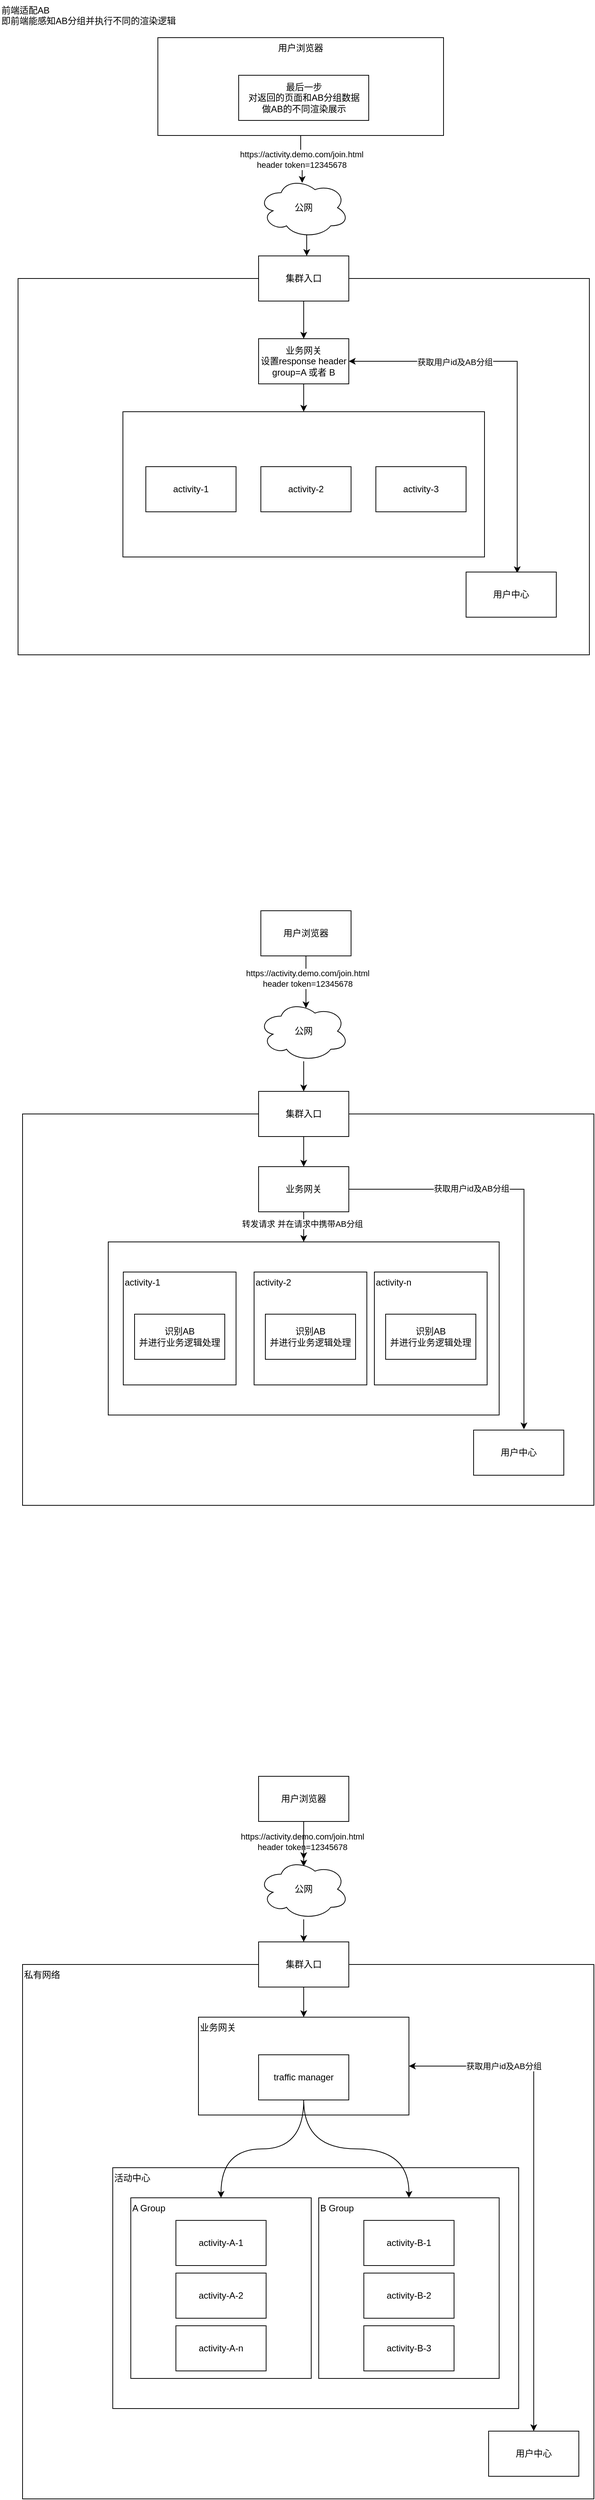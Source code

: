 <mxfile version="17.2.3" type="github">
  <diagram id="NkTXDc8hUBUXjb-TBbOY" name="第 1 页">
    <mxGraphModel dx="1426" dy="3132" grid="1" gridSize="10" guides="1" tooltips="1" connect="1" arrows="1" fold="1" page="1" pageScale="1" pageWidth="827" pageHeight="1169" math="0" shadow="0">
      <root>
        <mxCell id="0" />
        <mxCell id="1" parent="0" />
        <mxCell id="VPTVzxUfHxMfCs_0RZJk-6" value="私有网络" style="rounded=0;whiteSpace=wrap;html=1;align=left;verticalAlign=top;" vertex="1" parent="1">
          <mxGeometry x="40" y="280" width="760" height="710" as="geometry" />
        </mxCell>
        <mxCell id="VPTVzxUfHxMfCs_0RZJk-4" style="edgeStyle=orthogonalEdgeStyle;rounded=0;orthogonalLoop=1;jettySize=auto;html=1;entryX=0.5;entryY=0.125;entryDx=0;entryDy=0;entryPerimeter=0;" edge="1" parent="1" source="VPTVzxUfHxMfCs_0RZJk-1" target="VPTVzxUfHxMfCs_0RZJk-3">
          <mxGeometry relative="1" as="geometry" />
        </mxCell>
        <mxCell id="VPTVzxUfHxMfCs_0RZJk-7" value="https://activity.demo.com/join.html&lt;br&gt;header token=12345678" style="edgeLabel;html=1;align=center;verticalAlign=middle;resizable=0;points=[];" vertex="1" connectable="0" parent="VPTVzxUfHxMfCs_0RZJk-4">
          <mxGeometry x="-0.1" y="-2" relative="1" as="geometry">
            <mxPoint as="offset" />
          </mxGeometry>
        </mxCell>
        <mxCell id="VPTVzxUfHxMfCs_0RZJk-29" value="" style="edgeStyle=orthogonalEdgeStyle;curved=1;rounded=0;orthogonalLoop=1;jettySize=auto;html=1;startArrow=none;startFill=0;" edge="1" parent="1" source="VPTVzxUfHxMfCs_0RZJk-1" target="VPTVzxUfHxMfCs_0RZJk-3">
          <mxGeometry relative="1" as="geometry" />
        </mxCell>
        <mxCell id="VPTVzxUfHxMfCs_0RZJk-1" value="用户浏览器" style="rounded=0;whiteSpace=wrap;html=1;" vertex="1" parent="1">
          <mxGeometry x="354" y="30" width="120" height="60" as="geometry" />
        </mxCell>
        <mxCell id="VPTVzxUfHxMfCs_0RZJk-10" style="edgeStyle=orthogonalEdgeStyle;rounded=0;orthogonalLoop=1;jettySize=auto;html=1;" edge="1" parent="1" source="VPTVzxUfHxMfCs_0RZJk-2" target="VPTVzxUfHxMfCs_0RZJk-8">
          <mxGeometry relative="1" as="geometry" />
        </mxCell>
        <mxCell id="VPTVzxUfHxMfCs_0RZJk-2" value="集群入口" style="rounded=0;whiteSpace=wrap;html=1;" vertex="1" parent="1">
          <mxGeometry x="354" y="250" width="120" height="60" as="geometry" />
        </mxCell>
        <mxCell id="VPTVzxUfHxMfCs_0RZJk-5" style="edgeStyle=orthogonalEdgeStyle;rounded=0;orthogonalLoop=1;jettySize=auto;html=1;entryX=0.5;entryY=0;entryDx=0;entryDy=0;" edge="1" parent="1" source="VPTVzxUfHxMfCs_0RZJk-3" target="VPTVzxUfHxMfCs_0RZJk-2">
          <mxGeometry relative="1" as="geometry" />
        </mxCell>
        <mxCell id="VPTVzxUfHxMfCs_0RZJk-3" value="公网" style="ellipse;shape=cloud;whiteSpace=wrap;html=1;" vertex="1" parent="1">
          <mxGeometry x="354" y="140" width="120" height="80" as="geometry" />
        </mxCell>
        <mxCell id="VPTVzxUfHxMfCs_0RZJk-12" style="edgeStyle=orthogonalEdgeStyle;rounded=0;orthogonalLoop=1;jettySize=auto;html=1;entryX=0.5;entryY=0;entryDx=0;entryDy=0;startArrow=classic;startFill=1;exitX=1;exitY=0.5;exitDx=0;exitDy=0;" edge="1" parent="1" source="VPTVzxUfHxMfCs_0RZJk-8" target="VPTVzxUfHxMfCs_0RZJk-9">
          <mxGeometry relative="1" as="geometry">
            <Array as="points">
              <mxPoint x="720" y="415" />
            </Array>
          </mxGeometry>
        </mxCell>
        <mxCell id="VPTVzxUfHxMfCs_0RZJk-13" value="获取用户id及AB分组" style="edgeLabel;html=1;align=center;verticalAlign=middle;resizable=0;points=[];" vertex="1" connectable="0" parent="VPTVzxUfHxMfCs_0RZJk-12">
          <mxGeometry x="-0.27" y="2" relative="1" as="geometry">
            <mxPoint x="-42" y="-72" as="offset" />
          </mxGeometry>
        </mxCell>
        <mxCell id="VPTVzxUfHxMfCs_0RZJk-8" value="业务网关" style="rounded=0;whiteSpace=wrap;html=1;verticalAlign=top;align=left;" vertex="1" parent="1">
          <mxGeometry x="274" y="350" width="280" height="130" as="geometry" />
        </mxCell>
        <mxCell id="VPTVzxUfHxMfCs_0RZJk-9" value="用户中心" style="rounded=0;whiteSpace=wrap;html=1;" vertex="1" parent="1">
          <mxGeometry x="660" y="900" width="120" height="60" as="geometry" />
        </mxCell>
        <mxCell id="VPTVzxUfHxMfCs_0RZJk-14" value="活动中心" style="rounded=0;whiteSpace=wrap;html=1;align=left;verticalAlign=top;" vertex="1" parent="1">
          <mxGeometry x="160" y="550" width="540" height="320" as="geometry" />
        </mxCell>
        <mxCell id="VPTVzxUfHxMfCs_0RZJk-15" value="A Group" style="rounded=0;whiteSpace=wrap;html=1;align=left;verticalAlign=top;" vertex="1" parent="1">
          <mxGeometry x="184" y="590" width="240" height="240" as="geometry" />
        </mxCell>
        <mxCell id="VPTVzxUfHxMfCs_0RZJk-16" value="B Group" style="rounded=0;whiteSpace=wrap;html=1;verticalAlign=top;align=left;" vertex="1" parent="1">
          <mxGeometry x="434" y="590" width="240" height="240" as="geometry" />
        </mxCell>
        <mxCell id="VPTVzxUfHxMfCs_0RZJk-18" style="edgeStyle=orthogonalEdgeStyle;rounded=0;orthogonalLoop=1;jettySize=auto;html=1;entryX=0.5;entryY=0;entryDx=0;entryDy=0;startArrow=none;startFill=0;curved=1;" edge="1" parent="1" source="VPTVzxUfHxMfCs_0RZJk-17" target="VPTVzxUfHxMfCs_0RZJk-15">
          <mxGeometry relative="1" as="geometry" />
        </mxCell>
        <mxCell id="VPTVzxUfHxMfCs_0RZJk-19" style="edgeStyle=orthogonalEdgeStyle;curved=1;rounded=0;orthogonalLoop=1;jettySize=auto;html=1;entryX=0.5;entryY=0;entryDx=0;entryDy=0;startArrow=none;startFill=0;" edge="1" parent="1" source="VPTVzxUfHxMfCs_0RZJk-17" target="VPTVzxUfHxMfCs_0RZJk-16">
          <mxGeometry relative="1" as="geometry" />
        </mxCell>
        <mxCell id="VPTVzxUfHxMfCs_0RZJk-17" value="traffic manager" style="rounded=0;whiteSpace=wrap;html=1;" vertex="1" parent="1">
          <mxGeometry x="354" y="400" width="120" height="60" as="geometry" />
        </mxCell>
        <mxCell id="VPTVzxUfHxMfCs_0RZJk-20" value="activity-A-1" style="rounded=0;whiteSpace=wrap;html=1;" vertex="1" parent="1">
          <mxGeometry x="244" y="620" width="120" height="60" as="geometry" />
        </mxCell>
        <mxCell id="VPTVzxUfHxMfCs_0RZJk-21" value="activity-A-2" style="rounded=0;whiteSpace=wrap;html=1;" vertex="1" parent="1">
          <mxGeometry x="244" y="690" width="120" height="60" as="geometry" />
        </mxCell>
        <mxCell id="VPTVzxUfHxMfCs_0RZJk-22" value="activity-A-n" style="rounded=0;whiteSpace=wrap;html=1;" vertex="1" parent="1">
          <mxGeometry x="244" y="760" width="120" height="60" as="geometry" />
        </mxCell>
        <mxCell id="VPTVzxUfHxMfCs_0RZJk-23" value="activity-B-1" style="rounded=0;whiteSpace=wrap;html=1;" vertex="1" parent="1">
          <mxGeometry x="494" y="620" width="120" height="60" as="geometry" />
        </mxCell>
        <mxCell id="VPTVzxUfHxMfCs_0RZJk-24" value="activity-B-2" style="rounded=0;whiteSpace=wrap;html=1;" vertex="1" parent="1">
          <mxGeometry x="494" y="690" width="120" height="60" as="geometry" />
        </mxCell>
        <mxCell id="VPTVzxUfHxMfCs_0RZJk-25" value="activity-B-3" style="rounded=0;whiteSpace=wrap;html=1;" vertex="1" parent="1">
          <mxGeometry x="494" y="760" width="120" height="60" as="geometry" />
        </mxCell>
        <mxCell id="VPTVzxUfHxMfCs_0RZJk-30" style="edgeStyle=orthogonalEdgeStyle;curved=1;rounded=0;orthogonalLoop=1;jettySize=auto;html=1;entryX=0.525;entryY=0.119;entryDx=0;entryDy=0;entryPerimeter=0;startArrow=none;startFill=0;" edge="1" parent="1" source="VPTVzxUfHxMfCs_0RZJk-26" target="VPTVzxUfHxMfCs_0RZJk-27">
          <mxGeometry relative="1" as="geometry" />
        </mxCell>
        <mxCell id="VPTVzxUfHxMfCs_0RZJk-31" value="https://activity.demo.com/join.html&lt;br&gt;header token=12345678" style="edgeLabel;html=1;align=center;verticalAlign=middle;resizable=0;points=[];" vertex="1" connectable="0" parent="VPTVzxUfHxMfCs_0RZJk-30">
          <mxGeometry x="-0.162" y="2" relative="1" as="geometry">
            <mxPoint y="1" as="offset" />
          </mxGeometry>
        </mxCell>
        <mxCell id="VPTVzxUfHxMfCs_0RZJk-26" value="用户浏览器" style="rounded=0;whiteSpace=wrap;html=1;" vertex="1" parent="1">
          <mxGeometry x="357" y="-1120" width="120" height="60" as="geometry" />
        </mxCell>
        <mxCell id="VPTVzxUfHxMfCs_0RZJk-33" style="edgeStyle=orthogonalEdgeStyle;curved=1;rounded=0;orthogonalLoop=1;jettySize=auto;html=1;entryX=0.5;entryY=0;entryDx=0;entryDy=0;startArrow=none;startFill=0;" edge="1" parent="1" source="VPTVzxUfHxMfCs_0RZJk-27" target="VPTVzxUfHxMfCs_0RZJk-32">
          <mxGeometry relative="1" as="geometry" />
        </mxCell>
        <mxCell id="VPTVzxUfHxMfCs_0RZJk-27" value="公网" style="ellipse;shape=cloud;whiteSpace=wrap;html=1;" vertex="1" parent="1">
          <mxGeometry x="354" y="-1000" width="120" height="80" as="geometry" />
        </mxCell>
        <mxCell id="VPTVzxUfHxMfCs_0RZJk-28" value="" style="rounded=0;whiteSpace=wrap;html=1;" vertex="1" parent="1">
          <mxGeometry x="40" y="-850" width="760" height="520" as="geometry" />
        </mxCell>
        <mxCell id="VPTVzxUfHxMfCs_0RZJk-38" style="edgeStyle=orthogonalEdgeStyle;rounded=0;orthogonalLoop=1;jettySize=auto;html=1;entryX=0.5;entryY=0;entryDx=0;entryDy=0;startArrow=none;startFill=0;" edge="1" parent="1" source="VPTVzxUfHxMfCs_0RZJk-32" target="VPTVzxUfHxMfCs_0RZJk-34">
          <mxGeometry relative="1" as="geometry" />
        </mxCell>
        <mxCell id="VPTVzxUfHxMfCs_0RZJk-32" value="集群入口" style="rounded=0;whiteSpace=wrap;html=1;" vertex="1" parent="1">
          <mxGeometry x="354" y="-880" width="120" height="60" as="geometry" />
        </mxCell>
        <mxCell id="VPTVzxUfHxMfCs_0RZJk-36" style="edgeStyle=orthogonalEdgeStyle;rounded=0;orthogonalLoop=1;jettySize=auto;html=1;entryX=0.558;entryY=-0.017;entryDx=0;entryDy=0;entryPerimeter=0;startArrow=none;startFill=0;" edge="1" parent="1" source="VPTVzxUfHxMfCs_0RZJk-34" target="VPTVzxUfHxMfCs_0RZJk-35">
          <mxGeometry relative="1" as="geometry" />
        </mxCell>
        <mxCell id="VPTVzxUfHxMfCs_0RZJk-37" value="获取用户id及AB分组" style="edgeLabel;html=1;align=center;verticalAlign=middle;resizable=0;points=[];" vertex="1" connectable="0" parent="VPTVzxUfHxMfCs_0RZJk-36">
          <mxGeometry x="-0.409" y="1" relative="1" as="geometry">
            <mxPoint as="offset" />
          </mxGeometry>
        </mxCell>
        <mxCell id="VPTVzxUfHxMfCs_0RZJk-46" style="edgeStyle=orthogonalEdgeStyle;rounded=0;orthogonalLoop=1;jettySize=auto;html=1;entryX=0.5;entryY=0;entryDx=0;entryDy=0;startArrow=none;startFill=0;" edge="1" parent="1" source="VPTVzxUfHxMfCs_0RZJk-34" target="VPTVzxUfHxMfCs_0RZJk-39">
          <mxGeometry relative="1" as="geometry" />
        </mxCell>
        <mxCell id="VPTVzxUfHxMfCs_0RZJk-47" value="转发请求 并在请求中携带AB分组" style="edgeLabel;html=1;align=center;verticalAlign=middle;resizable=0;points=[];" vertex="1" connectable="0" parent="VPTVzxUfHxMfCs_0RZJk-46">
          <mxGeometry x="-0.425" y="-2" relative="1" as="geometry">
            <mxPoint y="4" as="offset" />
          </mxGeometry>
        </mxCell>
        <mxCell id="VPTVzxUfHxMfCs_0RZJk-34" value="业务网关" style="rounded=0;whiteSpace=wrap;html=1;" vertex="1" parent="1">
          <mxGeometry x="354" y="-780" width="120" height="60" as="geometry" />
        </mxCell>
        <mxCell id="VPTVzxUfHxMfCs_0RZJk-35" value="用户中心" style="rounded=0;whiteSpace=wrap;html=1;" vertex="1" parent="1">
          <mxGeometry x="640" y="-430" width="120" height="60" as="geometry" />
        </mxCell>
        <mxCell id="VPTVzxUfHxMfCs_0RZJk-39" value="" style="rounded=0;whiteSpace=wrap;html=1;" vertex="1" parent="1">
          <mxGeometry x="154" y="-680" width="520" height="230" as="geometry" />
        </mxCell>
        <mxCell id="VPTVzxUfHxMfCs_0RZJk-40" value="activity-1" style="rounded=0;whiteSpace=wrap;html=1;align=left;verticalAlign=top;" vertex="1" parent="1">
          <mxGeometry x="174" y="-640" width="150" height="150" as="geometry" />
        </mxCell>
        <mxCell id="VPTVzxUfHxMfCs_0RZJk-41" value="识别AB&lt;br&gt;并进行业务逻辑处理" style="rounded=0;whiteSpace=wrap;html=1;" vertex="1" parent="1">
          <mxGeometry x="189" y="-584" width="120" height="60" as="geometry" />
        </mxCell>
        <mxCell id="VPTVzxUfHxMfCs_0RZJk-42" value="activity-2" style="rounded=0;whiteSpace=wrap;html=1;align=left;verticalAlign=top;" vertex="1" parent="1">
          <mxGeometry x="348" y="-640" width="150" height="150" as="geometry" />
        </mxCell>
        <mxCell id="VPTVzxUfHxMfCs_0RZJk-43" value="识别AB&lt;br&gt;并进行业务逻辑处理" style="rounded=0;whiteSpace=wrap;html=1;" vertex="1" parent="1">
          <mxGeometry x="363" y="-584" width="120" height="60" as="geometry" />
        </mxCell>
        <mxCell id="VPTVzxUfHxMfCs_0RZJk-44" value="activity-n" style="rounded=0;whiteSpace=wrap;html=1;align=left;verticalAlign=top;" vertex="1" parent="1">
          <mxGeometry x="508" y="-640" width="150" height="150" as="geometry" />
        </mxCell>
        <mxCell id="VPTVzxUfHxMfCs_0RZJk-45" value="识别AB&lt;br&gt;并进行业务逻辑处理" style="rounded=0;whiteSpace=wrap;html=1;" vertex="1" parent="1">
          <mxGeometry x="523" y="-584" width="120" height="60" as="geometry" />
        </mxCell>
        <mxCell id="VPTVzxUfHxMfCs_0RZJk-53" style="edgeStyle=orthogonalEdgeStyle;rounded=0;orthogonalLoop=1;jettySize=auto;html=1;entryX=0.483;entryY=0.088;entryDx=0;entryDy=0;entryPerimeter=0;startArrow=none;startFill=0;" edge="1" parent="1" source="VPTVzxUfHxMfCs_0RZJk-48" target="VPTVzxUfHxMfCs_0RZJk-50">
          <mxGeometry relative="1" as="geometry" />
        </mxCell>
        <mxCell id="VPTVzxUfHxMfCs_0RZJk-54" value="https://activity.demo.com/join.html&lt;br&gt;header token=12345678" style="edgeLabel;html=1;align=center;verticalAlign=middle;resizable=0;points=[];" vertex="1" connectable="0" parent="VPTVzxUfHxMfCs_0RZJk-53">
          <mxGeometry x="0.157" y="-1" relative="1" as="geometry">
            <mxPoint y="-4" as="offset" />
          </mxGeometry>
        </mxCell>
        <mxCell id="VPTVzxUfHxMfCs_0RZJk-48" value="用户浏览器" style="rounded=0;whiteSpace=wrap;html=1;align=center;verticalAlign=top;" vertex="1" parent="1">
          <mxGeometry x="220" y="-2280" width="380" height="130" as="geometry" />
        </mxCell>
        <mxCell id="VPTVzxUfHxMfCs_0RZJk-49" value="" style="rounded=0;whiteSpace=wrap;html=1;" vertex="1" parent="1">
          <mxGeometry x="34" y="-1960" width="760" height="500" as="geometry" />
        </mxCell>
        <mxCell id="VPTVzxUfHxMfCs_0RZJk-55" style="edgeStyle=orthogonalEdgeStyle;rounded=0;orthogonalLoop=1;jettySize=auto;html=1;entryX=0.5;entryY=0;entryDx=0;entryDy=0;startArrow=none;startFill=0;exitX=0.55;exitY=0.95;exitDx=0;exitDy=0;exitPerimeter=0;" edge="1" parent="1" source="VPTVzxUfHxMfCs_0RZJk-50">
          <mxGeometry relative="1" as="geometry">
            <mxPoint x="424" y="-2014" as="sourcePoint" />
            <mxPoint x="418" y="-1990" as="targetPoint" />
          </mxGeometry>
        </mxCell>
        <mxCell id="VPTVzxUfHxMfCs_0RZJk-50" value="公网" style="ellipse;shape=cloud;whiteSpace=wrap;html=1;" vertex="1" parent="1">
          <mxGeometry x="354" y="-2094" width="120" height="80" as="geometry" />
        </mxCell>
        <mxCell id="VPTVzxUfHxMfCs_0RZJk-58" style="edgeStyle=orthogonalEdgeStyle;rounded=0;orthogonalLoop=1;jettySize=auto;html=1;entryX=0.5;entryY=0;entryDx=0;entryDy=0;startArrow=none;startFill=0;" edge="1" parent="1" source="VPTVzxUfHxMfCs_0RZJk-51" target="VPTVzxUfHxMfCs_0RZJk-56">
          <mxGeometry relative="1" as="geometry" />
        </mxCell>
        <mxCell id="VPTVzxUfHxMfCs_0RZJk-51" value="集群入口" style="rounded=0;whiteSpace=wrap;html=1;" vertex="1" parent="1">
          <mxGeometry x="354" y="-1990" width="120" height="60" as="geometry" />
        </mxCell>
        <mxCell id="VPTVzxUfHxMfCs_0RZJk-52" value="最后一步&lt;br&gt;对返回的页面和AB分组数据&lt;br&gt;做AB的不同渲染展示" style="rounded=0;whiteSpace=wrap;html=1;" vertex="1" parent="1">
          <mxGeometry x="327.5" y="-2230" width="173" height="60" as="geometry" />
        </mxCell>
        <mxCell id="VPTVzxUfHxMfCs_0RZJk-59" style="edgeStyle=orthogonalEdgeStyle;rounded=0;orthogonalLoop=1;jettySize=auto;html=1;entryX=0.567;entryY=0.025;entryDx=0;entryDy=0;entryPerimeter=0;startArrow=classic;startFill=1;" edge="1" parent="1" source="VPTVzxUfHxMfCs_0RZJk-56" target="VPTVzxUfHxMfCs_0RZJk-57">
          <mxGeometry relative="1" as="geometry" />
        </mxCell>
        <mxCell id="VPTVzxUfHxMfCs_0RZJk-61" value="获取用户id及AB分组" style="edgeLabel;html=1;align=center;verticalAlign=middle;resizable=0;points=[];" vertex="1" connectable="0" parent="VPTVzxUfHxMfCs_0RZJk-59">
          <mxGeometry x="-0.442" relative="1" as="geometry">
            <mxPoint y="1" as="offset" />
          </mxGeometry>
        </mxCell>
        <mxCell id="VPTVzxUfHxMfCs_0RZJk-63" style="edgeStyle=orthogonalEdgeStyle;rounded=0;orthogonalLoop=1;jettySize=auto;html=1;entryX=0.5;entryY=0;entryDx=0;entryDy=0;startArrow=none;startFill=0;" edge="1" parent="1" source="VPTVzxUfHxMfCs_0RZJk-56" target="VPTVzxUfHxMfCs_0RZJk-62">
          <mxGeometry relative="1" as="geometry" />
        </mxCell>
        <mxCell id="VPTVzxUfHxMfCs_0RZJk-56" value="业务网关&lt;br&gt;设置response header group=A 或者 B" style="rounded=0;whiteSpace=wrap;html=1;" vertex="1" parent="1">
          <mxGeometry x="354" y="-1880" width="120" height="60" as="geometry" />
        </mxCell>
        <mxCell id="VPTVzxUfHxMfCs_0RZJk-57" value="用户中心" style="rounded=0;whiteSpace=wrap;html=1;" vertex="1" parent="1">
          <mxGeometry x="630" y="-1570" width="120" height="60" as="geometry" />
        </mxCell>
        <mxCell id="VPTVzxUfHxMfCs_0RZJk-62" value="" style="rounded=0;whiteSpace=wrap;html=1;" vertex="1" parent="1">
          <mxGeometry x="173.5" y="-1783" width="481" height="193" as="geometry" />
        </mxCell>
        <mxCell id="VPTVzxUfHxMfCs_0RZJk-64" value="activity-1" style="rounded=0;whiteSpace=wrap;html=1;" vertex="1" parent="1">
          <mxGeometry x="204" y="-1710" width="120" height="60" as="geometry" />
        </mxCell>
        <mxCell id="VPTVzxUfHxMfCs_0RZJk-65" value="activity-2" style="rounded=0;whiteSpace=wrap;html=1;" vertex="1" parent="1">
          <mxGeometry x="357" y="-1710" width="120" height="60" as="geometry" />
        </mxCell>
        <mxCell id="VPTVzxUfHxMfCs_0RZJk-66" value="activity-3" style="rounded=0;whiteSpace=wrap;html=1;" vertex="1" parent="1">
          <mxGeometry x="510" y="-1710" width="120" height="60" as="geometry" />
        </mxCell>
        <mxCell id="VPTVzxUfHxMfCs_0RZJk-67" value="前端适配AB&lt;br&gt;即前端能感知AB分组并执行不同的渲染逻辑" style="text;html=1;strokeColor=none;fillColor=none;align=left;verticalAlign=top;whiteSpace=wrap;rounded=0;" vertex="1" parent="1">
          <mxGeometry x="10" y="-2330" width="266" height="20" as="geometry" />
        </mxCell>
      </root>
    </mxGraphModel>
  </diagram>
</mxfile>
